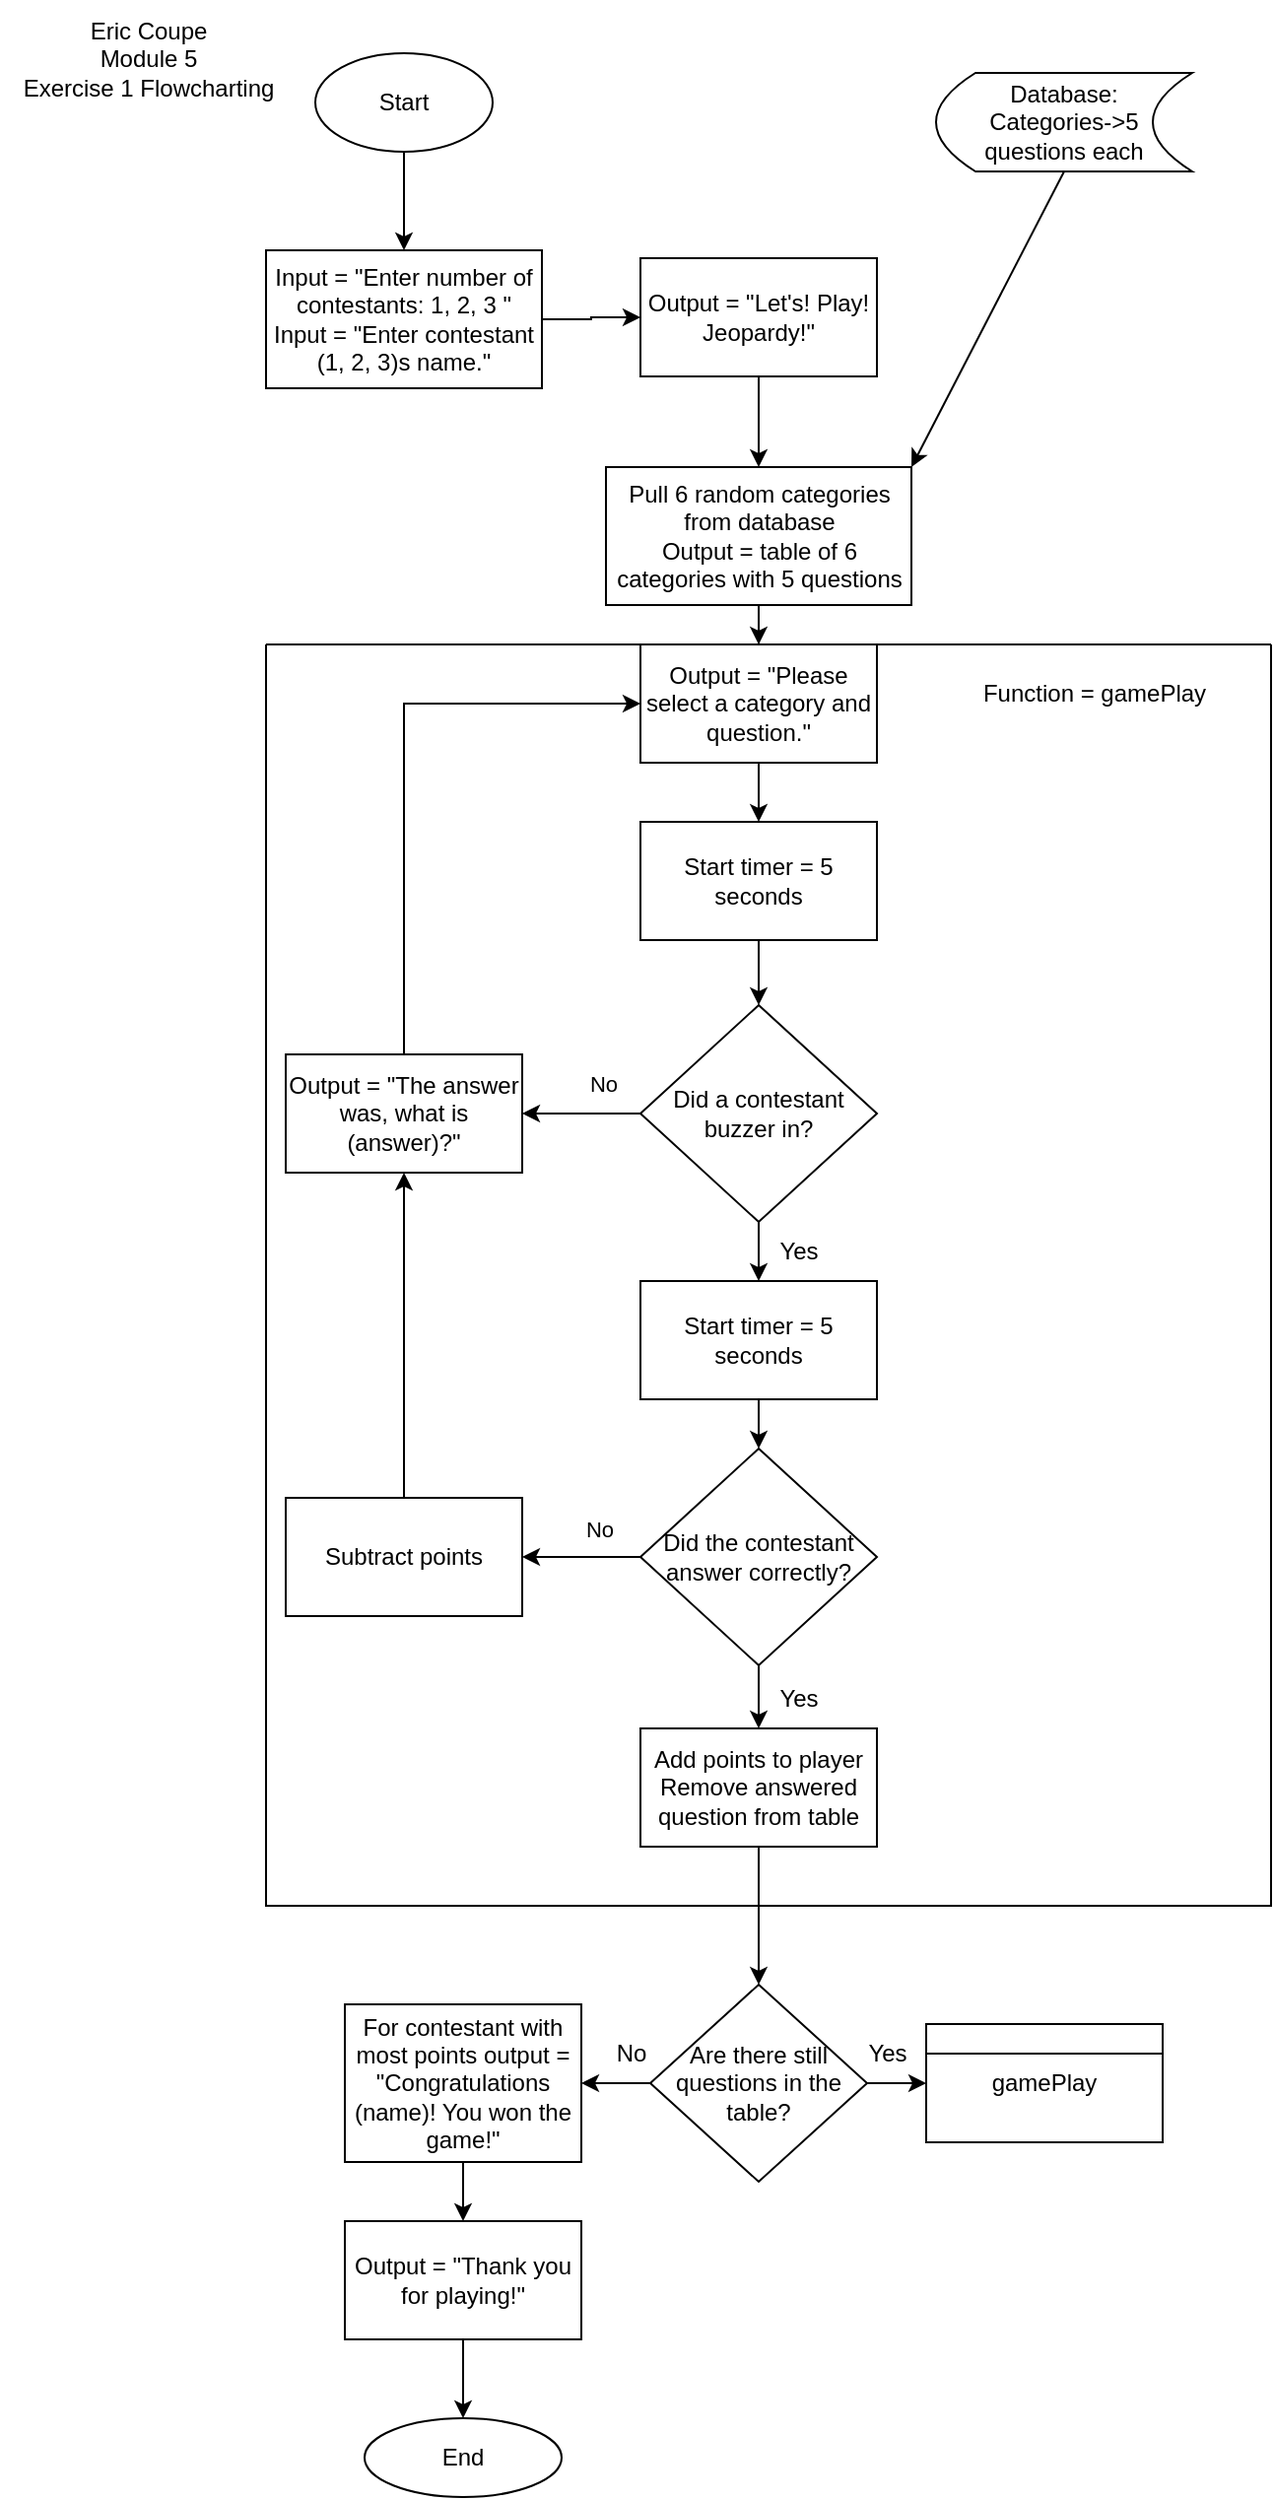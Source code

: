<mxfile version="24.7.16">
  <diagram name="Page-1" id="Jos4LxgrhJhCQdjaVDff">
    <mxGraphModel dx="1502" dy="1958" grid="1" gridSize="10" guides="1" tooltips="1" connect="1" arrows="1" fold="1" page="1" pageScale="1" pageWidth="850" pageHeight="1100" math="0" shadow="0">
      <root>
        <mxCell id="0" />
        <mxCell id="1" parent="0" />
        <mxCell id="wKrNPgKAuIUegxtJ-mi--3" value="" style="edgeStyle=orthogonalEdgeStyle;rounded=0;orthogonalLoop=1;jettySize=auto;html=1;" parent="1" source="wKrNPgKAuIUegxtJ-mi--1" target="wKrNPgKAuIUegxtJ-mi--2" edge="1">
          <mxGeometry relative="1" as="geometry" />
        </mxCell>
        <mxCell id="wKrNPgKAuIUegxtJ-mi--1" value="Start" style="ellipse;whiteSpace=wrap;html=1;" parent="1" vertex="1">
          <mxGeometry x="35" y="-110" width="90" height="50" as="geometry" />
        </mxCell>
        <mxCell id="wKrNPgKAuIUegxtJ-mi--15" value="" style="edgeStyle=orthogonalEdgeStyle;rounded=0;orthogonalLoop=1;jettySize=auto;html=1;" parent="1" source="wKrNPgKAuIUegxtJ-mi--2" target="wKrNPgKAuIUegxtJ-mi--12" edge="1">
          <mxGeometry relative="1" as="geometry" />
        </mxCell>
        <mxCell id="wKrNPgKAuIUegxtJ-mi--2" value="&lt;div&gt;Input = &quot;Enter number of contestants: 1, 2, 3 &quot;&lt;/div&gt;&lt;div&gt;Input = &quot;Enter contestant (1, 2, 3)s name.&quot;&lt;br&gt;&lt;/div&gt;" style="rounded=0;whiteSpace=wrap;html=1;" parent="1" vertex="1">
          <mxGeometry x="10" y="-10" width="140" height="70" as="geometry" />
        </mxCell>
        <mxCell id="wKrNPgKAuIUegxtJ-mi--5" value="Database:&lt;br&gt;Categories-&amp;gt;5 questions each" style="shape=dataStorage;whiteSpace=wrap;html=1;fixedSize=1;" parent="1" vertex="1">
          <mxGeometry x="350" y="-100" width="130" height="50" as="geometry" />
        </mxCell>
        <mxCell id="wKrNPgKAuIUegxtJ-mi--18" value="" style="edgeStyle=orthogonalEdgeStyle;rounded=0;orthogonalLoop=1;jettySize=auto;html=1;" parent="1" source="wKrNPgKAuIUegxtJ-mi--7" target="wKrNPgKAuIUegxtJ-mi--17" edge="1">
          <mxGeometry relative="1" as="geometry" />
        </mxCell>
        <mxCell id="wKrNPgKAuIUegxtJ-mi--7" value="Pull 6 random categories from database&lt;br&gt;Output = table of 6 categories with 5 questions" style="rounded=0;whiteSpace=wrap;html=1;" parent="1" vertex="1">
          <mxGeometry x="182.5" y="100" width="155" height="70" as="geometry" />
        </mxCell>
        <mxCell id="wKrNPgKAuIUegxtJ-mi--14" value="" style="edgeStyle=orthogonalEdgeStyle;rounded=0;orthogonalLoop=1;jettySize=auto;html=1;" parent="1" source="wKrNPgKAuIUegxtJ-mi--12" target="wKrNPgKAuIUegxtJ-mi--7" edge="1">
          <mxGeometry relative="1" as="geometry" />
        </mxCell>
        <mxCell id="wKrNPgKAuIUegxtJ-mi--12" value="Output = &quot;Let&#39;s! Play! Jeopardy!&quot;" style="rounded=0;whiteSpace=wrap;html=1;" parent="1" vertex="1">
          <mxGeometry x="200" y="-6" width="120" height="60" as="geometry" />
        </mxCell>
        <mxCell id="wKrNPgKAuIUegxtJ-mi--16" value="" style="endArrow=classic;html=1;rounded=0;exitX=0.5;exitY=1;exitDx=0;exitDy=0;entryX=1;entryY=0;entryDx=0;entryDy=0;" parent="1" source="wKrNPgKAuIUegxtJ-mi--5" target="wKrNPgKAuIUegxtJ-mi--7" edge="1">
          <mxGeometry width="50" height="50" relative="1" as="geometry">
            <mxPoint x="310" y="50" as="sourcePoint" />
            <mxPoint x="360" as="targetPoint" />
          </mxGeometry>
        </mxCell>
        <mxCell id="wKrNPgKAuIUegxtJ-mi--43" value="" style="edgeStyle=orthogonalEdgeStyle;rounded=0;orthogonalLoop=1;jettySize=auto;html=1;" parent="1" source="wKrNPgKAuIUegxtJ-mi--17" target="wKrNPgKAuIUegxtJ-mi--41" edge="1">
          <mxGeometry relative="1" as="geometry" />
        </mxCell>
        <mxCell id="wKrNPgKAuIUegxtJ-mi--17" value="Output = &quot;Please select a category and question.&quot;" style="whiteSpace=wrap;html=1;rounded=0;" parent="1" vertex="1">
          <mxGeometry x="200" y="190" width="120" height="60" as="geometry" />
        </mxCell>
        <mxCell id="wKrNPgKAuIUegxtJ-mi--25" value="" style="edgeStyle=orthogonalEdgeStyle;rounded=0;orthogonalLoop=1;jettySize=auto;html=1;" parent="1" source="wKrNPgKAuIUegxtJ-mi--19" target="wKrNPgKAuIUegxtJ-mi--24" edge="1">
          <mxGeometry relative="1" as="geometry" />
        </mxCell>
        <mxCell id="wKrNPgKAuIUegxtJ-mi--26" value="No" style="edgeLabel;html=1;align=center;verticalAlign=middle;resizable=0;points=[];" parent="wKrNPgKAuIUegxtJ-mi--25" vertex="1" connectable="0">
          <mxGeometry x="-0.45" y="-14" relative="1" as="geometry">
            <mxPoint x="-3" y="-1" as="offset" />
          </mxGeometry>
        </mxCell>
        <mxCell id="wKrNPgKAuIUegxtJ-mi--35" value="" style="edgeStyle=orthogonalEdgeStyle;rounded=0;orthogonalLoop=1;jettySize=auto;html=1;" parent="1" source="wKrNPgKAuIUegxtJ-mi--19" target="wKrNPgKAuIUegxtJ-mi--31" edge="1">
          <mxGeometry relative="1" as="geometry" />
        </mxCell>
        <mxCell id="wKrNPgKAuIUegxtJ-mi--19" value="Did a contestant buzzer in?" style="rhombus;whiteSpace=wrap;html=1;rounded=0;" parent="1" vertex="1">
          <mxGeometry x="200" y="373" width="120" height="110" as="geometry" />
        </mxCell>
        <mxCell id="wKrNPgKAuIUegxtJ-mi--23" value="Yes" style="text;html=1;align=center;verticalAlign=middle;resizable=0;points=[];autosize=1;strokeColor=none;fillColor=none;" parent="1" vertex="1">
          <mxGeometry x="260" y="483" width="40" height="30" as="geometry" />
        </mxCell>
        <mxCell id="wKrNPgKAuIUegxtJ-mi--24" value="Output = &quot;The answer was, what is &lt;br&gt;(answer)?&quot;" style="whiteSpace=wrap;html=1;rounded=0;" parent="1" vertex="1">
          <mxGeometry x="20" y="398" width="120" height="60" as="geometry" />
        </mxCell>
        <mxCell id="wKrNPgKAuIUegxtJ-mi--28" value="" style="endArrow=classic;html=1;rounded=0;exitX=0.5;exitY=0;exitDx=0;exitDy=0;entryX=0;entryY=0.5;entryDx=0;entryDy=0;" parent="1" source="wKrNPgKAuIUegxtJ-mi--24" target="wKrNPgKAuIUegxtJ-mi--17" edge="1">
          <mxGeometry width="50" height="50" relative="1" as="geometry">
            <mxPoint x="140" y="330" as="sourcePoint" />
            <mxPoint x="190" y="280" as="targetPoint" />
            <Array as="points">
              <mxPoint x="80" y="220" />
            </Array>
          </mxGeometry>
        </mxCell>
        <mxCell id="wKrNPgKAuIUegxtJ-mi--40" value="" style="edgeStyle=orthogonalEdgeStyle;rounded=0;orthogonalLoop=1;jettySize=auto;html=1;" parent="1" source="wKrNPgKAuIUegxtJ-mi--29" target="wKrNPgKAuIUegxtJ-mi--39" edge="1">
          <mxGeometry relative="1" as="geometry" />
        </mxCell>
        <mxCell id="wKrNPgKAuIUegxtJ-mi--47" value="" style="edgeStyle=orthogonalEdgeStyle;rounded=0;orthogonalLoop=1;jettySize=auto;html=1;" parent="1" source="wKrNPgKAuIUegxtJ-mi--29" target="wKrNPgKAuIUegxtJ-mi--46" edge="1">
          <mxGeometry relative="1" as="geometry" />
        </mxCell>
        <mxCell id="wKrNPgKAuIUegxtJ-mi--29" value="Did the contestant answer correctly?" style="rhombus;whiteSpace=wrap;html=1;rounded=0;" parent="1" vertex="1">
          <mxGeometry x="200" y="598" width="120" height="110" as="geometry" />
        </mxCell>
        <mxCell id="wKrNPgKAuIUegxtJ-mi--34" value="" style="edgeStyle=orthogonalEdgeStyle;rounded=0;orthogonalLoop=1;jettySize=auto;html=1;" parent="1" source="wKrNPgKAuIUegxtJ-mi--31" target="wKrNPgKAuIUegxtJ-mi--29" edge="1">
          <mxGeometry relative="1" as="geometry" />
        </mxCell>
        <mxCell id="wKrNPgKAuIUegxtJ-mi--31" value="Start timer = 5 seconds" style="whiteSpace=wrap;html=1;rounded=0;" parent="1" vertex="1">
          <mxGeometry x="200" y="513" width="120" height="60" as="geometry" />
        </mxCell>
        <mxCell id="wKrNPgKAuIUegxtJ-mi--36" value="No" style="edgeLabel;html=1;align=center;verticalAlign=middle;resizable=0;points=[];" parent="1" vertex="1" connectable="0">
          <mxGeometry x="199.998" y="423" as="geometry">
            <mxPoint x="-21" y="216" as="offset" />
          </mxGeometry>
        </mxCell>
        <mxCell id="wKrNPgKAuIUegxtJ-mi--44" style="edgeStyle=orthogonalEdgeStyle;rounded=0;orthogonalLoop=1;jettySize=auto;html=1;entryX=0.5;entryY=1;entryDx=0;entryDy=0;" parent="1" source="wKrNPgKAuIUegxtJ-mi--39" target="wKrNPgKAuIUegxtJ-mi--24" edge="1">
          <mxGeometry relative="1" as="geometry" />
        </mxCell>
        <mxCell id="wKrNPgKAuIUegxtJ-mi--39" value="Subtract points " style="rounded=0;whiteSpace=wrap;html=1;" parent="1" vertex="1">
          <mxGeometry x="20" y="623" width="120" height="60" as="geometry" />
        </mxCell>
        <mxCell id="wKrNPgKAuIUegxtJ-mi--42" value="" style="edgeStyle=orthogonalEdgeStyle;rounded=0;orthogonalLoop=1;jettySize=auto;html=1;" parent="1" source="wKrNPgKAuIUegxtJ-mi--41" target="wKrNPgKAuIUegxtJ-mi--19" edge="1">
          <mxGeometry relative="1" as="geometry" />
        </mxCell>
        <mxCell id="wKrNPgKAuIUegxtJ-mi--41" value="Start timer = 5 seconds" style="whiteSpace=wrap;html=1;rounded=0;" parent="1" vertex="1">
          <mxGeometry x="200" y="280" width="120" height="60" as="geometry" />
        </mxCell>
        <mxCell id="wKrNPgKAuIUegxtJ-mi--45" value="" style="swimlane;startSize=0;" parent="1" vertex="1">
          <mxGeometry x="10" y="190" width="510" height="640" as="geometry" />
        </mxCell>
        <mxCell id="wKrNPgKAuIUegxtJ-mi--48" value="Function = gamePlay " style="text;html=1;align=center;verticalAlign=middle;resizable=0;points=[];autosize=1;strokeColor=none;fillColor=none;" parent="wKrNPgKAuIUegxtJ-mi--45" vertex="1">
          <mxGeometry x="350" y="10" width="140" height="30" as="geometry" />
        </mxCell>
        <mxCell id="wKrNPgKAuIUegxtJ-mi--46" value="&lt;div&gt;Add points to player&lt;/div&gt;&lt;div&gt;Remove answered question from table&lt;br&gt;&lt;/div&gt;" style="whiteSpace=wrap;html=1;rounded=0;" parent="wKrNPgKAuIUegxtJ-mi--45" vertex="1">
          <mxGeometry x="190" y="550" width="120" height="60" as="geometry" />
        </mxCell>
        <mxCell id="wKrNPgKAuIUegxtJ-mi--37" value="Yes" style="text;html=1;align=center;verticalAlign=middle;resizable=0;points=[];autosize=1;strokeColor=none;fillColor=none;" parent="wKrNPgKAuIUegxtJ-mi--45" vertex="1">
          <mxGeometry x="250" y="520" width="40" height="30" as="geometry" />
        </mxCell>
        <mxCell id="wKrNPgKAuIUegxtJ-mi--58" value="gamePlay" style="whiteSpace=wrap;html=1;rounded=0;" parent="1" vertex="1">
          <mxGeometry x="345" y="890" width="120" height="60" as="geometry" />
        </mxCell>
        <mxCell id="wKrNPgKAuIUegxtJ-mi--54" value="Are there still questions in the table?" style="rhombus;whiteSpace=wrap;html=1;rounded=0;" parent="1" vertex="1">
          <mxGeometry x="205" y="870" width="110" height="100" as="geometry" />
        </mxCell>
        <mxCell id="wKrNPgKAuIUegxtJ-mi--65" value="" style="edgeStyle=orthogonalEdgeStyle;rounded=0;orthogonalLoop=1;jettySize=auto;html=1;" parent="1" source="wKrNPgKAuIUegxtJ-mi--56" target="wKrNPgKAuIUegxtJ-mi--64" edge="1">
          <mxGeometry relative="1" as="geometry" />
        </mxCell>
        <mxCell id="wKrNPgKAuIUegxtJ-mi--56" value="For contestant with most points output = &quot;Congratulations (name)! You won the game!&quot;" style="whiteSpace=wrap;html=1;rounded=0;" parent="1" vertex="1">
          <mxGeometry x="50" y="880" width="120" height="80" as="geometry" />
        </mxCell>
        <mxCell id="wKrNPgKAuIUegxtJ-mi--59" value="" style="edgeStyle=orthogonalEdgeStyle;rounded=0;orthogonalLoop=1;jettySize=auto;html=1;" parent="1" source="wKrNPgKAuIUegxtJ-mi--54" target="wKrNPgKAuIUegxtJ-mi--58" edge="1">
          <mxGeometry relative="1" as="geometry" />
        </mxCell>
        <mxCell id="wKrNPgKAuIUegxtJ-mi--55" value="" style="edgeStyle=orthogonalEdgeStyle;rounded=0;orthogonalLoop=1;jettySize=auto;html=1;" parent="1" source="wKrNPgKAuIUegxtJ-mi--46" target="wKrNPgKAuIUegxtJ-mi--54" edge="1">
          <mxGeometry relative="1" as="geometry" />
        </mxCell>
        <mxCell id="wKrNPgKAuIUegxtJ-mi--57" value="" style="edgeStyle=orthogonalEdgeStyle;rounded=0;orthogonalLoop=1;jettySize=auto;html=1;" parent="1" source="wKrNPgKAuIUegxtJ-mi--54" target="wKrNPgKAuIUegxtJ-mi--56" edge="1">
          <mxGeometry relative="1" as="geometry" />
        </mxCell>
        <mxCell id="wKrNPgKAuIUegxtJ-mi--60" value="" style="endArrow=none;html=1;rounded=0;entryX=1;entryY=0.25;entryDx=0;entryDy=0;exitX=0;exitY=0.25;exitDx=0;exitDy=0;" parent="1" source="wKrNPgKAuIUegxtJ-mi--58" target="wKrNPgKAuIUegxtJ-mi--58" edge="1">
          <mxGeometry width="50" height="50" relative="1" as="geometry">
            <mxPoint x="350" y="905" as="sourcePoint" />
            <mxPoint x="300" y="850" as="targetPoint" />
          </mxGeometry>
        </mxCell>
        <mxCell id="wKrNPgKAuIUegxtJ-mi--61" value="Yes" style="text;html=1;align=center;verticalAlign=middle;resizable=0;points=[];autosize=1;strokeColor=none;fillColor=none;" parent="1" vertex="1">
          <mxGeometry x="305" y="890" width="40" height="30" as="geometry" />
        </mxCell>
        <mxCell id="wKrNPgKAuIUegxtJ-mi--63" value="No" style="text;html=1;align=center;verticalAlign=middle;resizable=0;points=[];autosize=1;strokeColor=none;fillColor=none;" parent="1" vertex="1">
          <mxGeometry x="175" y="890" width="40" height="30" as="geometry" />
        </mxCell>
        <mxCell id="wKrNPgKAuIUegxtJ-mi--67" value="" style="edgeStyle=orthogonalEdgeStyle;rounded=0;orthogonalLoop=1;jettySize=auto;html=1;" parent="1" source="wKrNPgKAuIUegxtJ-mi--64" target="wKrNPgKAuIUegxtJ-mi--66" edge="1">
          <mxGeometry relative="1" as="geometry" />
        </mxCell>
        <mxCell id="wKrNPgKAuIUegxtJ-mi--64" value="Output = &quot;Thank you for playing!&quot;" style="whiteSpace=wrap;html=1;rounded=0;" parent="1" vertex="1">
          <mxGeometry x="50" y="990" width="120" height="60" as="geometry" />
        </mxCell>
        <mxCell id="wKrNPgKAuIUegxtJ-mi--66" value="End" style="ellipse;whiteSpace=wrap;html=1;" parent="1" vertex="1">
          <mxGeometry x="60" y="1090" width="100" height="40" as="geometry" />
        </mxCell>
        <mxCell id="wKrNPgKAuIUegxtJ-mi--68" value="&lt;div&gt;Eric Coupe&lt;/div&gt;&lt;div&gt;Module 5&lt;/div&gt;&lt;div&gt;Exercise 1 Flowcharting&lt;br&gt;&lt;/div&gt;" style="text;html=1;align=center;verticalAlign=middle;resizable=0;points=[];autosize=1;strokeColor=none;fillColor=none;" parent="1" vertex="1">
          <mxGeometry x="-125" y="-137" width="150" height="60" as="geometry" />
        </mxCell>
      </root>
    </mxGraphModel>
  </diagram>
</mxfile>
